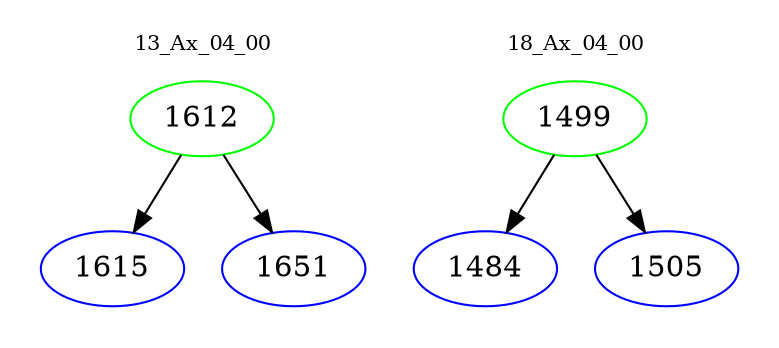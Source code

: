 digraph{
subgraph cluster_0 {
color = white
label = "13_Ax_04_00";
fontsize=10;
T0_1612 [label="1612", color="green"]
T0_1612 -> T0_1615 [color="black"]
T0_1615 [label="1615", color="blue"]
T0_1612 -> T0_1651 [color="black"]
T0_1651 [label="1651", color="blue"]
}
subgraph cluster_1 {
color = white
label = "18_Ax_04_00";
fontsize=10;
T1_1499 [label="1499", color="green"]
T1_1499 -> T1_1484 [color="black"]
T1_1484 [label="1484", color="blue"]
T1_1499 -> T1_1505 [color="black"]
T1_1505 [label="1505", color="blue"]
}
}
